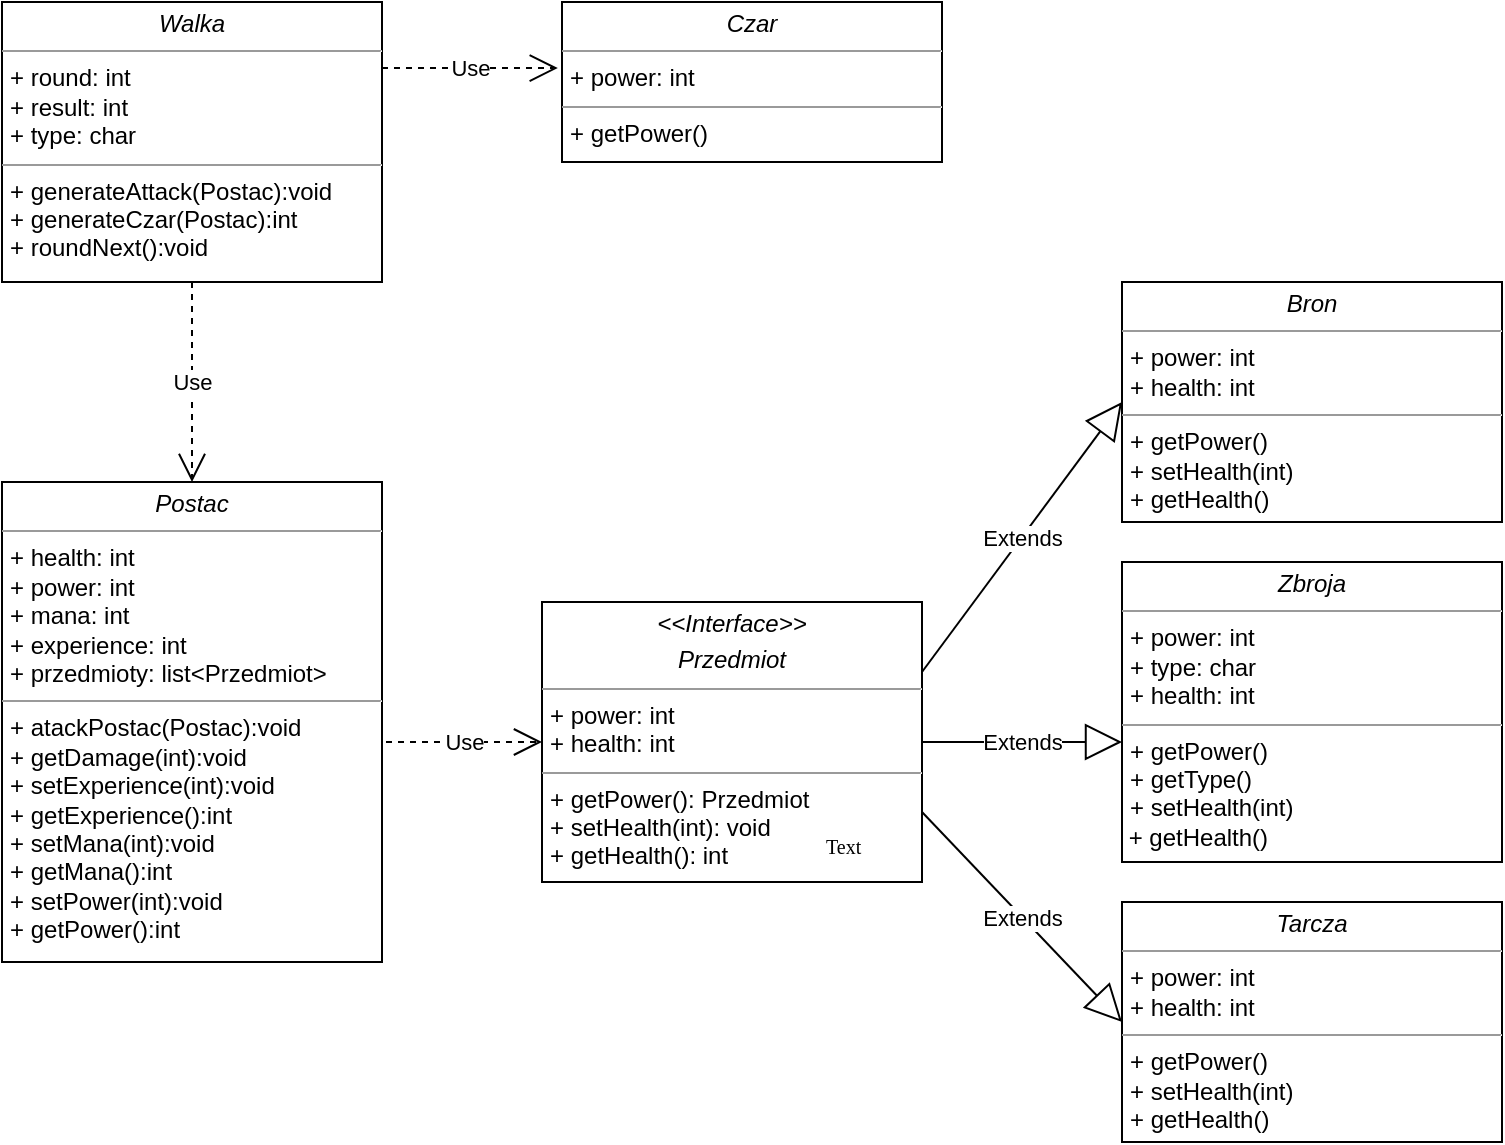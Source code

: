 <mxfile version="12.9.3" type="device"><diagram name="Page-1" id="c4acf3e9-155e-7222-9cf6-157b1a14988f"><mxGraphModel dx="1422" dy="794" grid="1" gridSize="10" guides="1" tooltips="1" connect="1" arrows="1" fold="1" page="1" pageScale="1" pageWidth="850" pageHeight="1100" background="#ffffff" math="0" shadow="0"><root><mxCell id="0"/><mxCell id="1" parent="0"/><mxCell id="5d2195bd80daf111-9" value="&lt;p style=&quot;margin: 0px ; margin-top: 4px ; text-align: center&quot;&gt;&lt;i&gt;Bron&lt;/i&gt;&lt;br&gt;&lt;/p&gt;&lt;hr size=&quot;1&quot;&gt;&lt;p style=&quot;margin: 0px ; margin-left: 4px&quot;&gt;+ power: int&lt;/p&gt;&lt;p style=&quot;margin: 0px ; margin-left: 4px&quot;&gt;+ health: int&lt;br&gt;&lt;/p&gt;&lt;hr size=&quot;1&quot;&gt;&lt;p style=&quot;margin: 0px ; margin-left: 4px&quot;&gt;+ getPower()&lt;/p&gt;&lt;p style=&quot;margin: 0px ; margin-left: 4px&quot;&gt;+ setHealth(int)&lt;/p&gt;&lt;p style=&quot;margin: 0px ; margin-left: 4px&quot;&gt;+ getHealth()&lt;br&gt;&lt;/p&gt;" style="verticalAlign=top;align=left;overflow=fill;fontSize=12;fontFamily=Helvetica;html=1;rounded=0;shadow=0;comic=0;labelBackgroundColor=none;strokeWidth=1" parent="1" vertex="1"><mxGeometry x="600" y="180" width="190" height="120" as="geometry"/></mxCell><mxCell id="5d2195bd80daf111-10" value="&lt;p style=&quot;margin: 0px ; margin-top: 4px ; text-align: center&quot;&gt;&lt;i&gt;Czar&lt;/i&gt;&lt;br&gt;&lt;/p&gt;&lt;hr size=&quot;1&quot;&gt;&lt;p style=&quot;margin: 0px ; margin-left: 4px&quot;&gt;+ power: int&lt;br&gt;&lt;/p&gt;&lt;hr size=&quot;1&quot;&gt;&lt;p style=&quot;margin: 0px ; margin-left: 4px&quot;&gt;+ getPower()&lt;br&gt;&lt;/p&gt;" style="verticalAlign=top;align=left;overflow=fill;fontSize=12;fontFamily=Helvetica;html=1;rounded=0;shadow=0;comic=0;labelBackgroundColor=none;strokeWidth=1" parent="1" vertex="1"><mxGeometry x="320" y="40" width="190" height="80" as="geometry"/></mxCell><mxCell id="5d2195bd80daf111-12" value="&lt;p style=&quot;margin: 0px ; margin-top: 4px ; text-align: center&quot;&gt;&lt;i&gt;&amp;lt;&amp;lt;Interface&amp;gt;&amp;gt;&lt;br&gt;&lt;/i&gt;&lt;/p&gt;&lt;p style=&quot;margin: 0px ; margin-top: 4px ; text-align: center&quot;&gt;&lt;i&gt;Przedmiot&lt;/i&gt;&lt;br&gt;&lt;/p&gt;&lt;hr size=&quot;1&quot;&gt;&lt;p style=&quot;margin: 0px ; margin-left: 4px&quot;&gt;+ power: int&lt;/p&gt;&lt;p style=&quot;margin: 0px ; margin-left: 4px&quot;&gt;+ health: int&lt;br&gt;&lt;/p&gt;&lt;hr size=&quot;1&quot;&gt;&lt;p style=&quot;margin: 0px ; margin-left: 4px&quot;&gt;+ getPower(): Przedmiot&lt;/p&gt;&lt;p style=&quot;margin: 0px ; margin-left: 4px&quot;&gt;+ setHealth(int): void&lt;/p&gt;&lt;p style=&quot;margin: 0px ; margin-left: 4px&quot;&gt;+ getHealth(): int&lt;br&gt;&lt;/p&gt;" style="verticalAlign=top;align=left;overflow=fill;fontSize=12;fontFamily=Helvetica;html=1;rounded=0;shadow=0;comic=0;labelBackgroundColor=none;strokeWidth=1" parent="1" vertex="1"><mxGeometry x="310" y="340" width="190" height="140" as="geometry"/></mxCell><mxCell id="5d2195bd80daf111-15" value="&lt;p style=&quot;margin: 0px ; margin-top: 4px ; text-align: center&quot;&gt;&lt;i&gt;Postac&lt;/i&gt;&lt;/p&gt;&lt;hr size=&quot;1&quot;&gt;&lt;p style=&quot;margin: 0px ; margin-left: 4px&quot;&gt;+ health: int&lt;br&gt;+ power: int&lt;/p&gt;&lt;p style=&quot;margin: 0px ; margin-left: 4px&quot;&gt;+ mana: int&lt;/p&gt;&lt;p style=&quot;margin: 0px ; margin-left: 4px&quot;&gt;+ experience: int&lt;/p&gt;&lt;p style=&quot;margin: 0px ; margin-left: 4px&quot;&gt;+ przedmioty: list&amp;lt;Przedmiot&amp;gt;&lt;br&gt;&lt;/p&gt;&lt;hr size=&quot;1&quot;&gt;&lt;p style=&quot;margin: 0px ; margin-left: 4px&quot;&gt;+ atackPostac(Postac):void&lt;br&gt;+ getDamage(int):void&lt;/p&gt;&lt;p style=&quot;margin: 0px ; margin-left: 4px&quot;&gt;+ setExperience(int):void&lt;/p&gt;&lt;p style=&quot;margin: 0px ; margin-left: 4px&quot;&gt;+ getExperience():int&lt;/p&gt;&lt;p style=&quot;margin: 0px ; margin-left: 4px&quot;&gt;+ setMana(int):void&lt;br&gt;&lt;/p&gt;&lt;p style=&quot;margin: 0px ; margin-left: 4px&quot;&gt;+ getMana():int&lt;/p&gt;&lt;p style=&quot;margin: 0px ; margin-left: 4px&quot;&gt;+ setPower(int):void&lt;/p&gt;&lt;p style=&quot;margin: 0px ; margin-left: 4px&quot;&gt;+ getPower():int&lt;/p&gt;" style="verticalAlign=top;align=left;overflow=fill;fontSize=12;fontFamily=Helvetica;html=1;rounded=0;shadow=0;comic=0;labelBackgroundColor=none;strokeWidth=1" parent="1" vertex="1"><mxGeometry x="40" y="280" width="190" height="240" as="geometry"/></mxCell><mxCell id="5d2195bd80daf111-16" value="Text" style="text;html=1;resizable=0;points=[];autosize=1;align=left;verticalAlign=top;spacingTop=-4;fontSize=10;fontFamily=Verdana;fontColor=#000000;" parent="1" vertex="1"><mxGeometry x="450" y="454" width="40" height="10" as="geometry"/></mxCell><mxCell id="5d2195bd80daf111-19" value="&lt;p style=&quot;margin: 0px ; margin-top: 4px ; text-align: center&quot;&gt;&lt;i&gt;Walka&lt;/i&gt;&lt;br&gt;&lt;/p&gt;&lt;hr size=&quot;1&quot;&gt;&lt;p style=&quot;margin: 0px ; margin-left: 4px&quot;&gt;+ round: int &lt;br&gt;+ result: int&lt;/p&gt;&lt;p style=&quot;margin: 0px ; margin-left: 4px&quot;&gt;+ type: char&lt;br&gt;&lt;/p&gt;&lt;hr size=&quot;1&quot;&gt;&lt;p style=&quot;margin: 0px ; margin-left: 4px&quot;&gt;+ generateAttack(Postac):void&lt;br&gt;+ generateCzar(Postac):int&lt;/p&gt;&lt;p style=&quot;margin: 0px ; margin-left: 4px&quot;&gt;+ roundNext():void&lt;/p&gt;" style="verticalAlign=top;align=left;overflow=fill;fontSize=12;fontFamily=Helvetica;html=1;rounded=0;shadow=0;comic=0;labelBackgroundColor=none;strokeWidth=1" parent="1" vertex="1"><mxGeometry x="40" y="40" width="190" height="140" as="geometry"/></mxCell><mxCell id="a84MAE9aqwHJIuDJhkTo-5" value="Use" style="endArrow=open;endSize=12;dashed=1;html=1;exitX=0.5;exitY=1;exitDx=0;exitDy=0;entryX=0.5;entryY=0;entryDx=0;entryDy=0;" edge="1" parent="1" source="5d2195bd80daf111-19" target="5d2195bd80daf111-15"><mxGeometry width="160" relative="1" as="geometry"><mxPoint x="340" y="360" as="sourcePoint"/><mxPoint x="500" y="360" as="targetPoint"/></mxGeometry></mxCell><mxCell id="a84MAE9aqwHJIuDJhkTo-6" value="Use" style="endArrow=open;endSize=12;dashed=1;html=1;entryX=-0.011;entryY=0.413;entryDx=0;entryDy=0;entryPerimeter=0;" edge="1" parent="1" target="5d2195bd80daf111-10"><mxGeometry width="160" relative="1" as="geometry"><mxPoint x="230" y="73" as="sourcePoint"/><mxPoint x="145" y="290" as="targetPoint"/></mxGeometry></mxCell><mxCell id="a84MAE9aqwHJIuDJhkTo-9" value="Use" style="endArrow=open;endSize=12;dashed=1;html=1;entryX=0;entryY=0.5;entryDx=0;entryDy=0;" edge="1" parent="1" target="5d2195bd80daf111-12"><mxGeometry width="160" relative="1" as="geometry"><mxPoint x="232" y="410" as="sourcePoint"/><mxPoint x="145" y="290" as="targetPoint"/></mxGeometry></mxCell><mxCell id="a84MAE9aqwHJIuDJhkTo-10" value="&lt;p style=&quot;margin: 0px ; margin-top: 4px ; text-align: center&quot;&gt;&lt;i&gt;Zbroja&lt;/i&gt;&lt;br&gt;&lt;/p&gt;&lt;hr size=&quot;1&quot;&gt;&lt;p style=&quot;margin: 0px ; margin-left: 4px&quot;&gt;+ power: int&lt;/p&gt;&lt;p style=&quot;margin: 0px ; margin-left: 4px&quot;&gt;+ type: char&lt;br&gt;&lt;/p&gt;&lt;p style=&quot;margin: 0px ; margin-left: 4px&quot;&gt;+ health: int&lt;br&gt;&lt;/p&gt;&lt;hr size=&quot;1&quot;&gt;&lt;p style=&quot;margin: 0px ; margin-left: 4px&quot;&gt;+ getPower()&lt;/p&gt;&lt;p style=&quot;margin: 0px ; margin-left: 4px&quot;&gt;+ getType()&lt;/p&gt;&lt;p style=&quot;margin: 0px ; margin-left: 4px&quot;&gt;+ setHealth(int)&lt;/p&gt;&amp;nbsp;+ getHealth()" style="verticalAlign=top;align=left;overflow=fill;fontSize=12;fontFamily=Helvetica;html=1;rounded=0;shadow=0;comic=0;labelBackgroundColor=none;strokeWidth=1" vertex="1" parent="1"><mxGeometry x="600" y="320" width="190" height="150" as="geometry"/></mxCell><mxCell id="a84MAE9aqwHJIuDJhkTo-11" value="&lt;p style=&quot;margin: 0px ; margin-top: 4px ; text-align: center&quot;&gt;&lt;i&gt;Tarcza&lt;/i&gt;&lt;br&gt;&lt;/p&gt;&lt;hr size=&quot;1&quot;&gt;&lt;p style=&quot;margin: 0px ; margin-left: 4px&quot;&gt;+ power: int&lt;/p&gt;&lt;p style=&quot;margin: 0px ; margin-left: 4px&quot;&gt;+ health: int&lt;br&gt;&lt;/p&gt;&lt;hr size=&quot;1&quot;&gt;&lt;p style=&quot;margin: 0px ; margin-left: 4px&quot;&gt;+ getPower()&lt;/p&gt;&lt;p style=&quot;margin: 0px ; margin-left: 4px&quot;&gt;+ setHealth(int)&lt;/p&gt;&lt;p style=&quot;margin: 0px ; margin-left: 4px&quot;&gt;+ getHealth()&lt;br&gt;&lt;/p&gt;" style="verticalAlign=top;align=left;overflow=fill;fontSize=12;fontFamily=Helvetica;html=1;rounded=0;shadow=0;comic=0;labelBackgroundColor=none;strokeWidth=1" vertex="1" parent="1"><mxGeometry x="600" y="490" width="190" height="120" as="geometry"/></mxCell><mxCell id="a84MAE9aqwHJIuDJhkTo-13" value="Extends" style="endArrow=block;endSize=16;endFill=0;html=1;entryX=0;entryY=0.5;entryDx=0;entryDy=0;exitX=1;exitY=0.25;exitDx=0;exitDy=0;" edge="1" parent="1" source="5d2195bd80daf111-12" target="5d2195bd80daf111-9"><mxGeometry width="160" relative="1" as="geometry"><mxPoint x="340" y="400" as="sourcePoint"/><mxPoint x="500" y="400" as="targetPoint"/></mxGeometry></mxCell><mxCell id="a84MAE9aqwHJIuDJhkTo-14" value="Extends" style="endArrow=block;endSize=16;endFill=0;html=1;entryX=0;entryY=0.6;entryDx=0;entryDy=0;exitX=1;exitY=0.5;exitDx=0;exitDy=0;entryPerimeter=0;" edge="1" parent="1" source="5d2195bd80daf111-12" target="a84MAE9aqwHJIuDJhkTo-10"><mxGeometry width="160" relative="1" as="geometry"><mxPoint x="510" y="385" as="sourcePoint"/><mxPoint x="610" y="250" as="targetPoint"/></mxGeometry></mxCell><mxCell id="a84MAE9aqwHJIuDJhkTo-15" value="Extends" style="endArrow=block;endSize=16;endFill=0;html=1;entryX=0;entryY=0.5;entryDx=0;entryDy=0;exitX=1;exitY=0.75;exitDx=0;exitDy=0;" edge="1" parent="1" source="5d2195bd80daf111-12" target="a84MAE9aqwHJIuDJhkTo-11"><mxGeometry width="160" relative="1" as="geometry"><mxPoint x="530" y="450" as="sourcePoint"/><mxPoint x="600" y="332.5" as="targetPoint"/></mxGeometry></mxCell></root></mxGraphModel></diagram></mxfile>